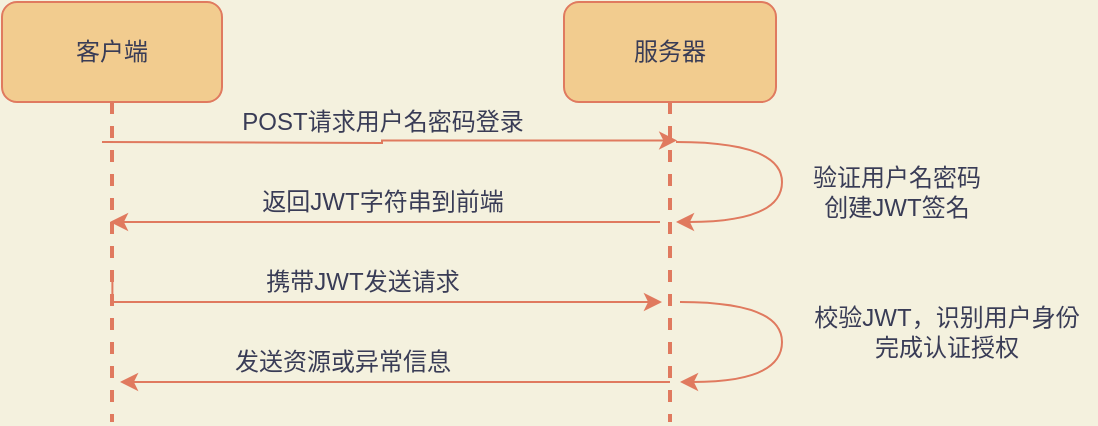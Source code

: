 <mxfile version="15.4.0" type="device"><diagram id="Hyo5uSiMOcSFbnoox3HI" name="第 1 页"><mxGraphModel dx="1038" dy="607" grid="1" gridSize="10" guides="1" tooltips="1" connect="1" arrows="1" fold="1" page="1" pageScale="1" pageWidth="827" pageHeight="1169" background="#F4F1DE" math="0" shadow="0"><root><mxCell id="0"/><mxCell id="1" parent="0"/><mxCell id="Xc7-c6EkwTN1kqzyfvf9-1" value="客户端" style="rounded=1;whiteSpace=wrap;html=1;fillColor=#F2CC8F;strokeColor=#E07A5F;fontColor=#393C56;" vertex="1" parent="1"><mxGeometry x="80" y="80" width="110" height="50" as="geometry"/></mxCell><mxCell id="Xc7-c6EkwTN1kqzyfvf9-2" value="服务器" style="rounded=1;whiteSpace=wrap;html=1;fillColor=#F2CC8F;strokeColor=#E07A5F;fontColor=#393C56;" vertex="1" parent="1"><mxGeometry x="361" y="80" width="106" height="50" as="geometry"/></mxCell><mxCell id="Xc7-c6EkwTN1kqzyfvf9-4" value="" style="line;strokeWidth=2;direction=south;html=1;dashed=1;labelBackgroundColor=#F4F1DE;fillColor=#F2CC8F;strokeColor=#E07A5F;fontColor=#393C56;" vertex="1" parent="1"><mxGeometry x="130" y="130" width="10" height="160" as="geometry"/></mxCell><mxCell id="Xc7-c6EkwTN1kqzyfvf9-5" value="" style="line;strokeWidth=2;direction=south;html=1;dashed=1;labelBackgroundColor=#F4F1DE;fillColor=#F2CC8F;strokeColor=#E07A5F;fontColor=#393C56;" vertex="1" parent="1"><mxGeometry x="409" y="130" width="10" height="160" as="geometry"/></mxCell><mxCell id="Xc7-c6EkwTN1kqzyfvf9-6" value="" style="endArrow=classic;html=1;rounded=0;edgeStyle=orthogonalEdgeStyle;exitX=0.125;exitY=0.4;exitDx=0;exitDy=0;exitPerimeter=0;entryX=0.12;entryY=0.14;entryDx=0;entryDy=0;entryPerimeter=0;labelBackgroundColor=#F4F1DE;strokeColor=#E07A5F;fontColor=#393C56;" edge="1" parent="1" target="Xc7-c6EkwTN1kqzyfvf9-5"><mxGeometry relative="1" as="geometry"><mxPoint x="130" y="150" as="sourcePoint"/><mxPoint x="394" y="150" as="targetPoint"/></mxGeometry></mxCell><mxCell id="Xc7-c6EkwTN1kqzyfvf9-8" value="POST请求用户名密码登录" style="text;html=1;align=center;verticalAlign=middle;resizable=0;points=[];autosize=1;strokeColor=none;fillColor=none;fontColor=#393C56;" vertex="1" parent="1"><mxGeometry x="190" y="130" width="160" height="20" as="geometry"/></mxCell><mxCell id="Xc7-c6EkwTN1kqzyfvf9-10" value="" style="curved=1;endArrow=classic;html=1;rounded=0;edgeStyle=orthogonalEdgeStyle;entryX=0.375;entryY=0.2;entryDx=0;entryDy=0;entryPerimeter=0;labelBackgroundColor=#F4F1DE;strokeColor=#E07A5F;fontColor=#393C56;" edge="1" parent="1" target="Xc7-c6EkwTN1kqzyfvf9-5"><mxGeometry width="50" height="50" relative="1" as="geometry"><mxPoint x="417" y="150" as="sourcePoint"/><mxPoint x="440" y="190" as="targetPoint"/><Array as="points"><mxPoint x="470" y="150"/><mxPoint x="470" y="190"/></Array></mxGeometry></mxCell><mxCell id="Xc7-c6EkwTN1kqzyfvf9-11" value="验证用户名密码&lt;br&gt;创建JWT签名" style="text;html=1;align=center;verticalAlign=middle;resizable=0;points=[];autosize=1;strokeColor=none;fillColor=none;fontColor=#393C56;" vertex="1" parent="1"><mxGeometry x="477" y="160" width="100" height="30" as="geometry"/></mxCell><mxCell id="Xc7-c6EkwTN1kqzyfvf9-12" value="" style="endArrow=classic;html=1;rounded=0;edgeStyle=orthogonalEdgeStyle;labelBackgroundColor=#F4F1DE;strokeColor=#E07A5F;fontColor=#393C56;" edge="1" parent="1" source="Xc7-c6EkwTN1kqzyfvf9-5"><mxGeometry relative="1" as="geometry"><mxPoint x="260" y="210" as="sourcePoint"/><mxPoint x="134" y="190" as="targetPoint"/><Array as="points"><mxPoint x="134" y="190"/></Array></mxGeometry></mxCell><mxCell id="Xc7-c6EkwTN1kqzyfvf9-14" value="返回JWT字符串到前端" style="text;html=1;align=center;verticalAlign=middle;resizable=0;points=[];autosize=1;strokeColor=none;fillColor=none;fontColor=#393C56;" vertex="1" parent="1"><mxGeometry x="200" y="170" width="140" height="20" as="geometry"/></mxCell><mxCell id="Xc7-c6EkwTN1kqzyfvf9-17" value="" style="endArrow=classic;html=1;rounded=0;edgeStyle=orthogonalEdgeStyle;exitX=0.535;exitY=0.48;exitDx=0;exitDy=0;exitPerimeter=0;labelBackgroundColor=#F4F1DE;strokeColor=#E07A5F;fontColor=#393C56;" edge="1" parent="1" source="Xc7-c6EkwTN1kqzyfvf9-4"><mxGeometry relative="1" as="geometry"><mxPoint x="121.4" y="220.8" as="sourcePoint"/><mxPoint x="410" y="230" as="targetPoint"/><Array as="points"><mxPoint x="135" y="230"/></Array></mxGeometry></mxCell><mxCell id="Xc7-c6EkwTN1kqzyfvf9-18" value="携带JWT发送请求" style="text;html=1;align=center;verticalAlign=middle;resizable=0;points=[];autosize=1;strokeColor=none;fillColor=none;fontColor=#393C56;" vertex="1" parent="1"><mxGeometry x="205" y="210" width="110" height="20" as="geometry"/></mxCell><mxCell id="Xc7-c6EkwTN1kqzyfvf9-19" value="" style="curved=1;endArrow=classic;html=1;rounded=0;edgeStyle=orthogonalEdgeStyle;entryX=0.375;entryY=0.2;entryDx=0;entryDy=0;entryPerimeter=0;labelBackgroundColor=#F4F1DE;strokeColor=#E07A5F;fontColor=#393C56;" edge="1" parent="1"><mxGeometry width="50" height="50" relative="1" as="geometry"><mxPoint x="419" y="230" as="sourcePoint"/><mxPoint x="419" y="270" as="targetPoint"/><Array as="points"><mxPoint x="470" y="230"/><mxPoint x="470" y="270"/></Array></mxGeometry></mxCell><mxCell id="Xc7-c6EkwTN1kqzyfvf9-20" value="校验JWT，识别用户身份&lt;br&gt;完成认证授权" style="text;html=1;align=center;verticalAlign=middle;resizable=0;points=[];autosize=1;strokeColor=none;fillColor=none;fontColor=#393C56;" vertex="1" parent="1"><mxGeometry x="477" y="230" width="150" height="30" as="geometry"/></mxCell><mxCell id="Xc7-c6EkwTN1kqzyfvf9-22" value="" style="endArrow=classic;html=1;rounded=0;edgeStyle=orthogonalEdgeStyle;labelBackgroundColor=#F4F1DE;strokeColor=#E07A5F;fontColor=#393C56;" edge="1" parent="1"><mxGeometry relative="1" as="geometry"><mxPoint x="414" y="270" as="sourcePoint"/><mxPoint x="139" y="270" as="targetPoint"/><Array as="points"><mxPoint x="139" y="270"/></Array></mxGeometry></mxCell><mxCell id="Xc7-c6EkwTN1kqzyfvf9-23" value="发送资源或异常信息" style="text;html=1;align=center;verticalAlign=middle;resizable=0;points=[];autosize=1;strokeColor=none;fillColor=none;fontColor=#393C56;" vertex="1" parent="1"><mxGeometry x="190" y="250" width="120" height="20" as="geometry"/></mxCell></root></mxGraphModel></diagram></mxfile>